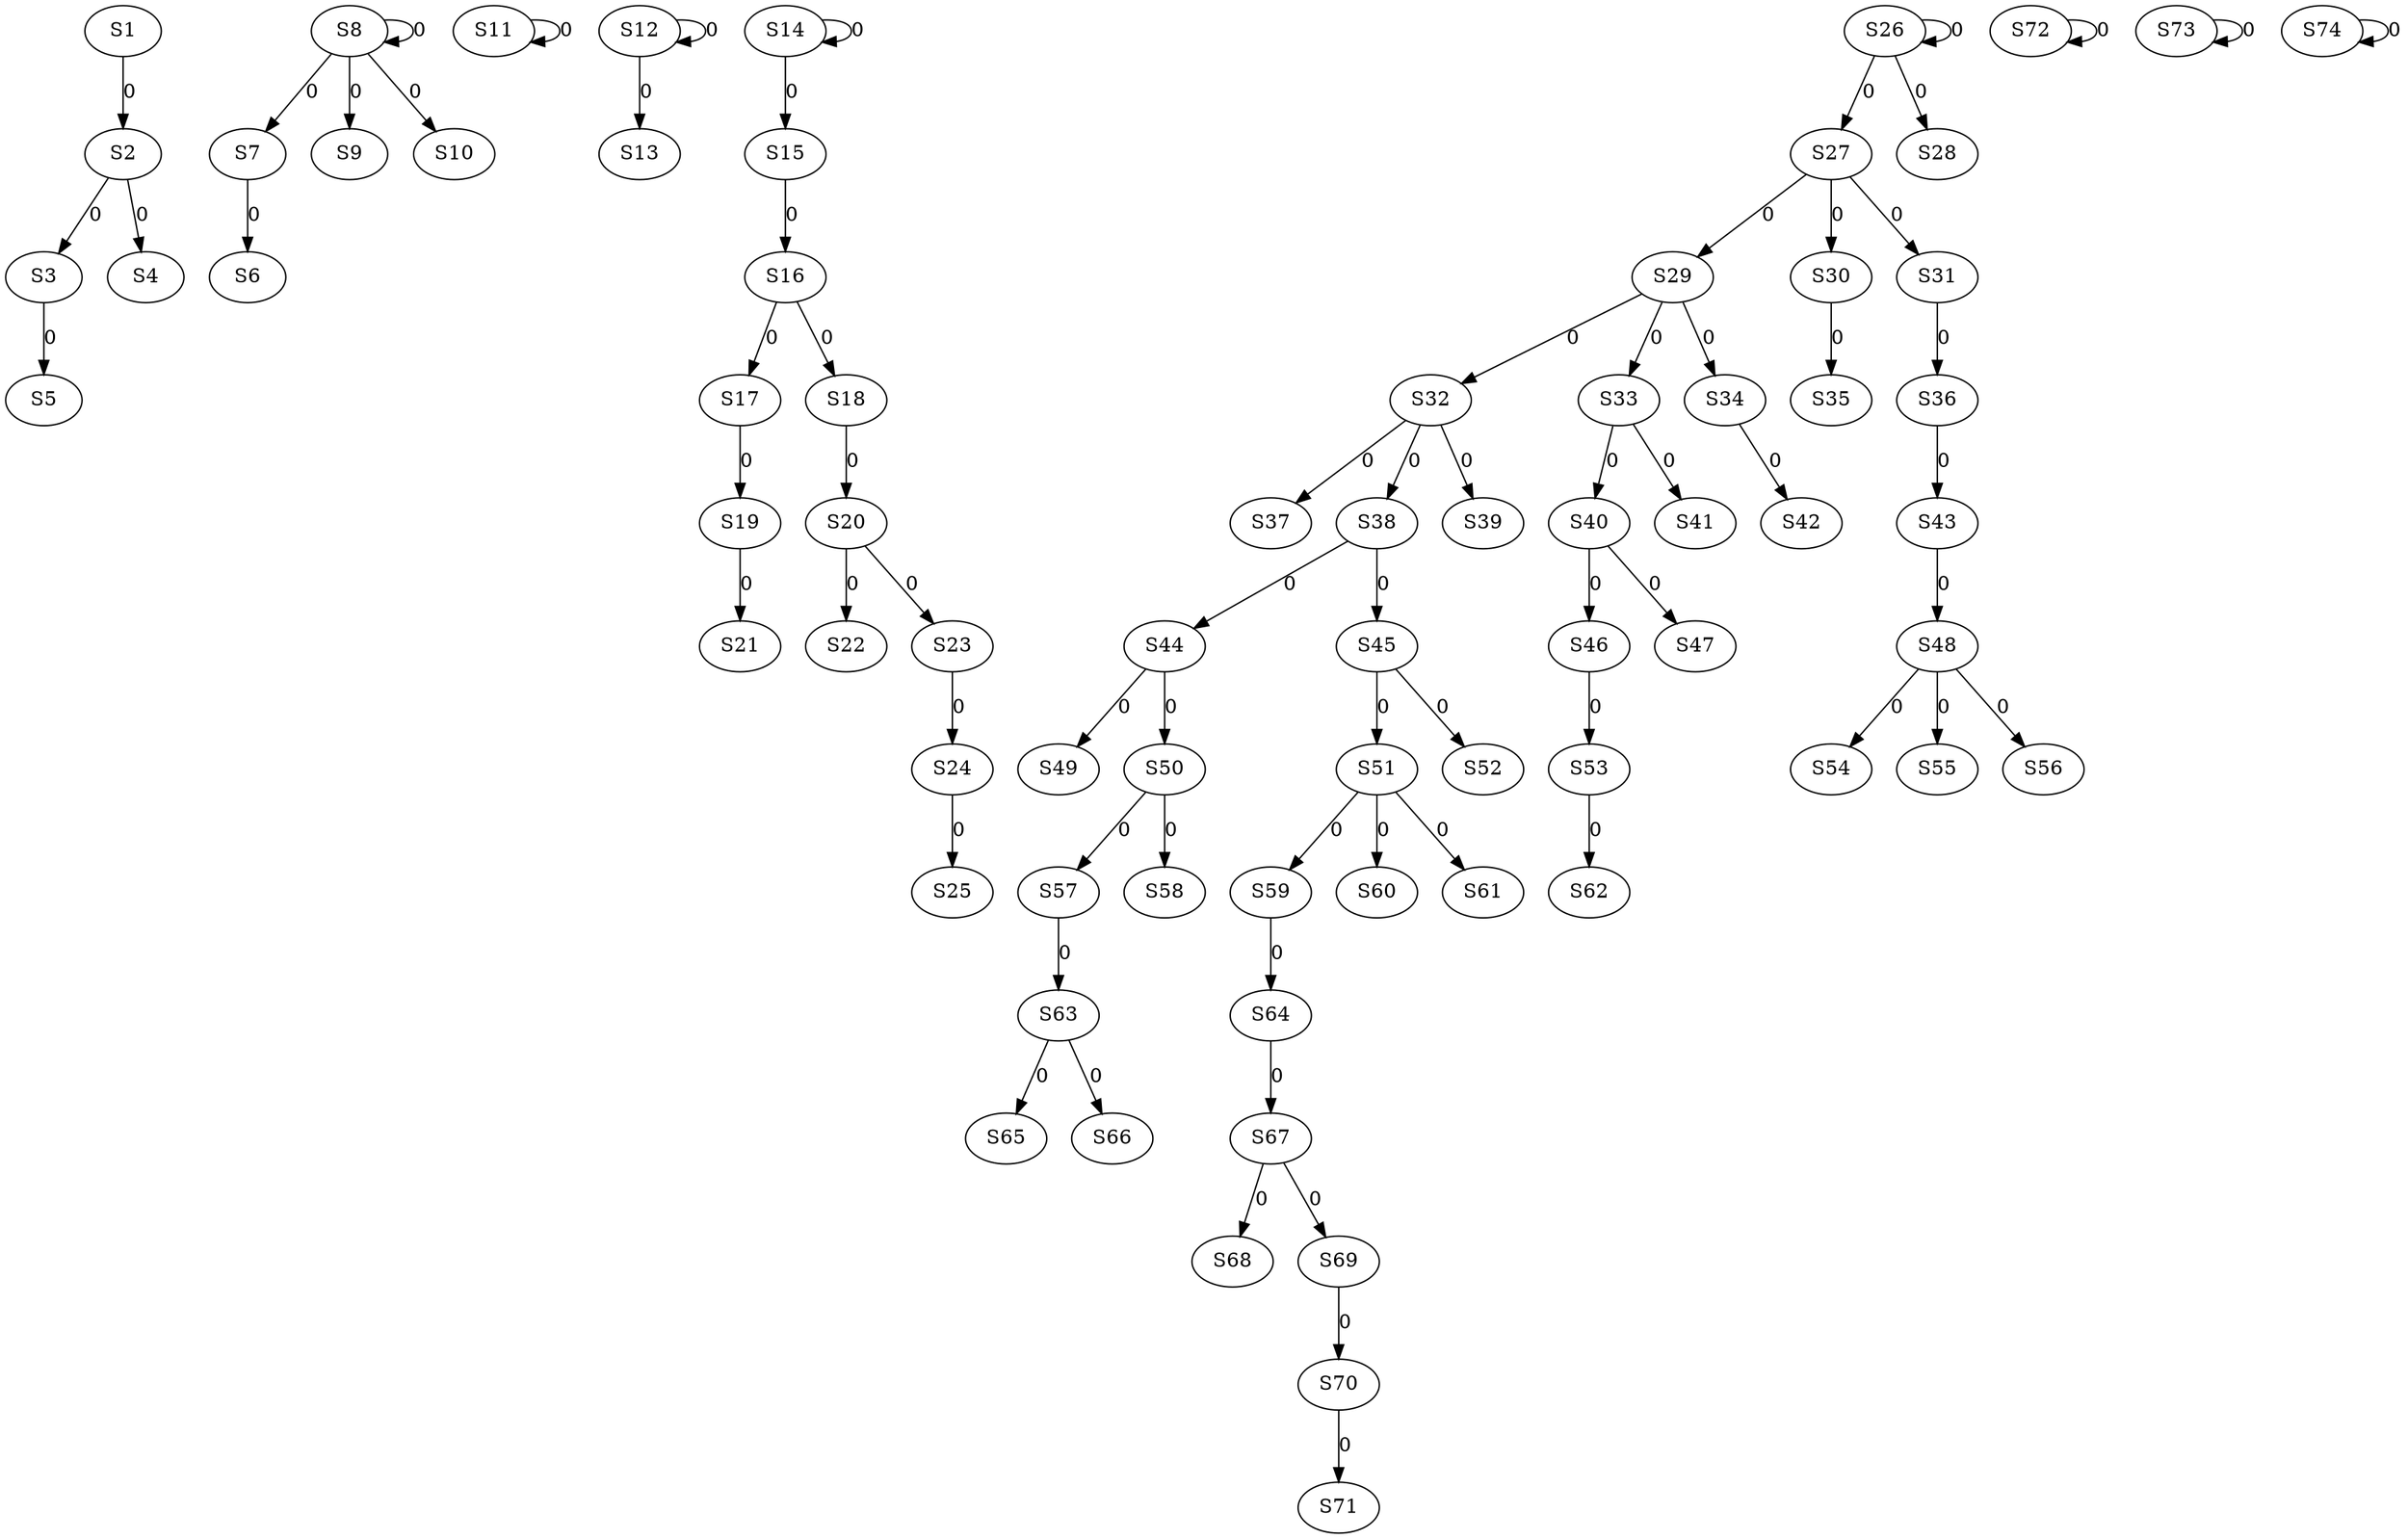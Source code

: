 strict digraph {
	S1 -> S2 [ label = 0 ];
	S2 -> S3 [ label = 0 ];
	S2 -> S4 [ label = 0 ];
	S3 -> S5 [ label = 0 ];
	S7 -> S6 [ label = 0 ];
	S8 -> S7 [ label = 0 ];
	S8 -> S8 [ label = 0 ];
	S8 -> S9 [ label = 0 ];
	S8 -> S10 [ label = 0 ];
	S11 -> S11 [ label = 0 ];
	S12 -> S12 [ label = 0 ];
	S12 -> S13 [ label = 0 ];
	S14 -> S14 [ label = 0 ];
	S14 -> S15 [ label = 0 ];
	S15 -> S16 [ label = 0 ];
	S16 -> S17 [ label = 0 ];
	S16 -> S18 [ label = 0 ];
	S17 -> S19 [ label = 0 ];
	S18 -> S20 [ label = 0 ];
	S19 -> S21 [ label = 0 ];
	S20 -> S22 [ label = 0 ];
	S20 -> S23 [ label = 0 ];
	S23 -> S24 [ label = 0 ];
	S24 -> S25 [ label = 0 ];
	S26 -> S26 [ label = 0 ];
	S26 -> S27 [ label = 0 ];
	S26 -> S28 [ label = 0 ];
	S27 -> S29 [ label = 0 ];
	S27 -> S30 [ label = 0 ];
	S27 -> S31 [ label = 0 ];
	S29 -> S32 [ label = 0 ];
	S29 -> S33 [ label = 0 ];
	S29 -> S34 [ label = 0 ];
	S30 -> S35 [ label = 0 ];
	S31 -> S36 [ label = 0 ];
	S32 -> S37 [ label = 0 ];
	S32 -> S38 [ label = 0 ];
	S32 -> S39 [ label = 0 ];
	S33 -> S40 [ label = 0 ];
	S33 -> S41 [ label = 0 ];
	S34 -> S42 [ label = 0 ];
	S36 -> S43 [ label = 0 ];
	S38 -> S44 [ label = 0 ];
	S38 -> S45 [ label = 0 ];
	S40 -> S46 [ label = 0 ];
	S40 -> S47 [ label = 0 ];
	S43 -> S48 [ label = 0 ];
	S44 -> S49 [ label = 0 ];
	S44 -> S50 [ label = 0 ];
	S45 -> S51 [ label = 0 ];
	S45 -> S52 [ label = 0 ];
	S46 -> S53 [ label = 0 ];
	S48 -> S54 [ label = 0 ];
	S48 -> S55 [ label = 0 ];
	S48 -> S56 [ label = 0 ];
	S50 -> S57 [ label = 0 ];
	S50 -> S58 [ label = 0 ];
	S51 -> S59 [ label = 0 ];
	S51 -> S60 [ label = 0 ];
	S51 -> S61 [ label = 0 ];
	S53 -> S62 [ label = 0 ];
	S57 -> S63 [ label = 0 ];
	S59 -> S64 [ label = 0 ];
	S63 -> S65 [ label = 0 ];
	S63 -> S66 [ label = 0 ];
	S64 -> S67 [ label = 0 ];
	S67 -> S68 [ label = 0 ];
	S67 -> S69 [ label = 0 ];
	S69 -> S70 [ label = 0 ];
	S70 -> S71 [ label = 0 ];
	S72 -> S72 [ label = 0 ];
	S73 -> S73 [ label = 0 ];
	S74 -> S74 [ label = 0 ];
}